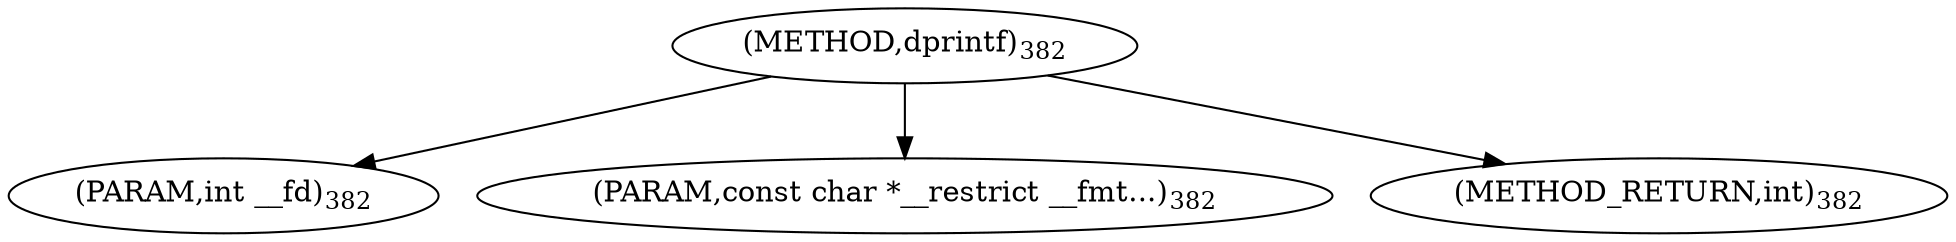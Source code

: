 digraph "dprintf" {  
"2562" [label = <(METHOD,dprintf)<SUB>382</SUB>> ]
"2563" [label = <(PARAM,int __fd)<SUB>382</SUB>> ]
"2564" [label = <(PARAM,const char *__restrict __fmt...)<SUB>382</SUB>> ]
"2565" [label = <(METHOD_RETURN,int)<SUB>382</SUB>> ]
  "2562" -> "2563" 
  "2562" -> "2564" 
  "2562" -> "2565" 
}

